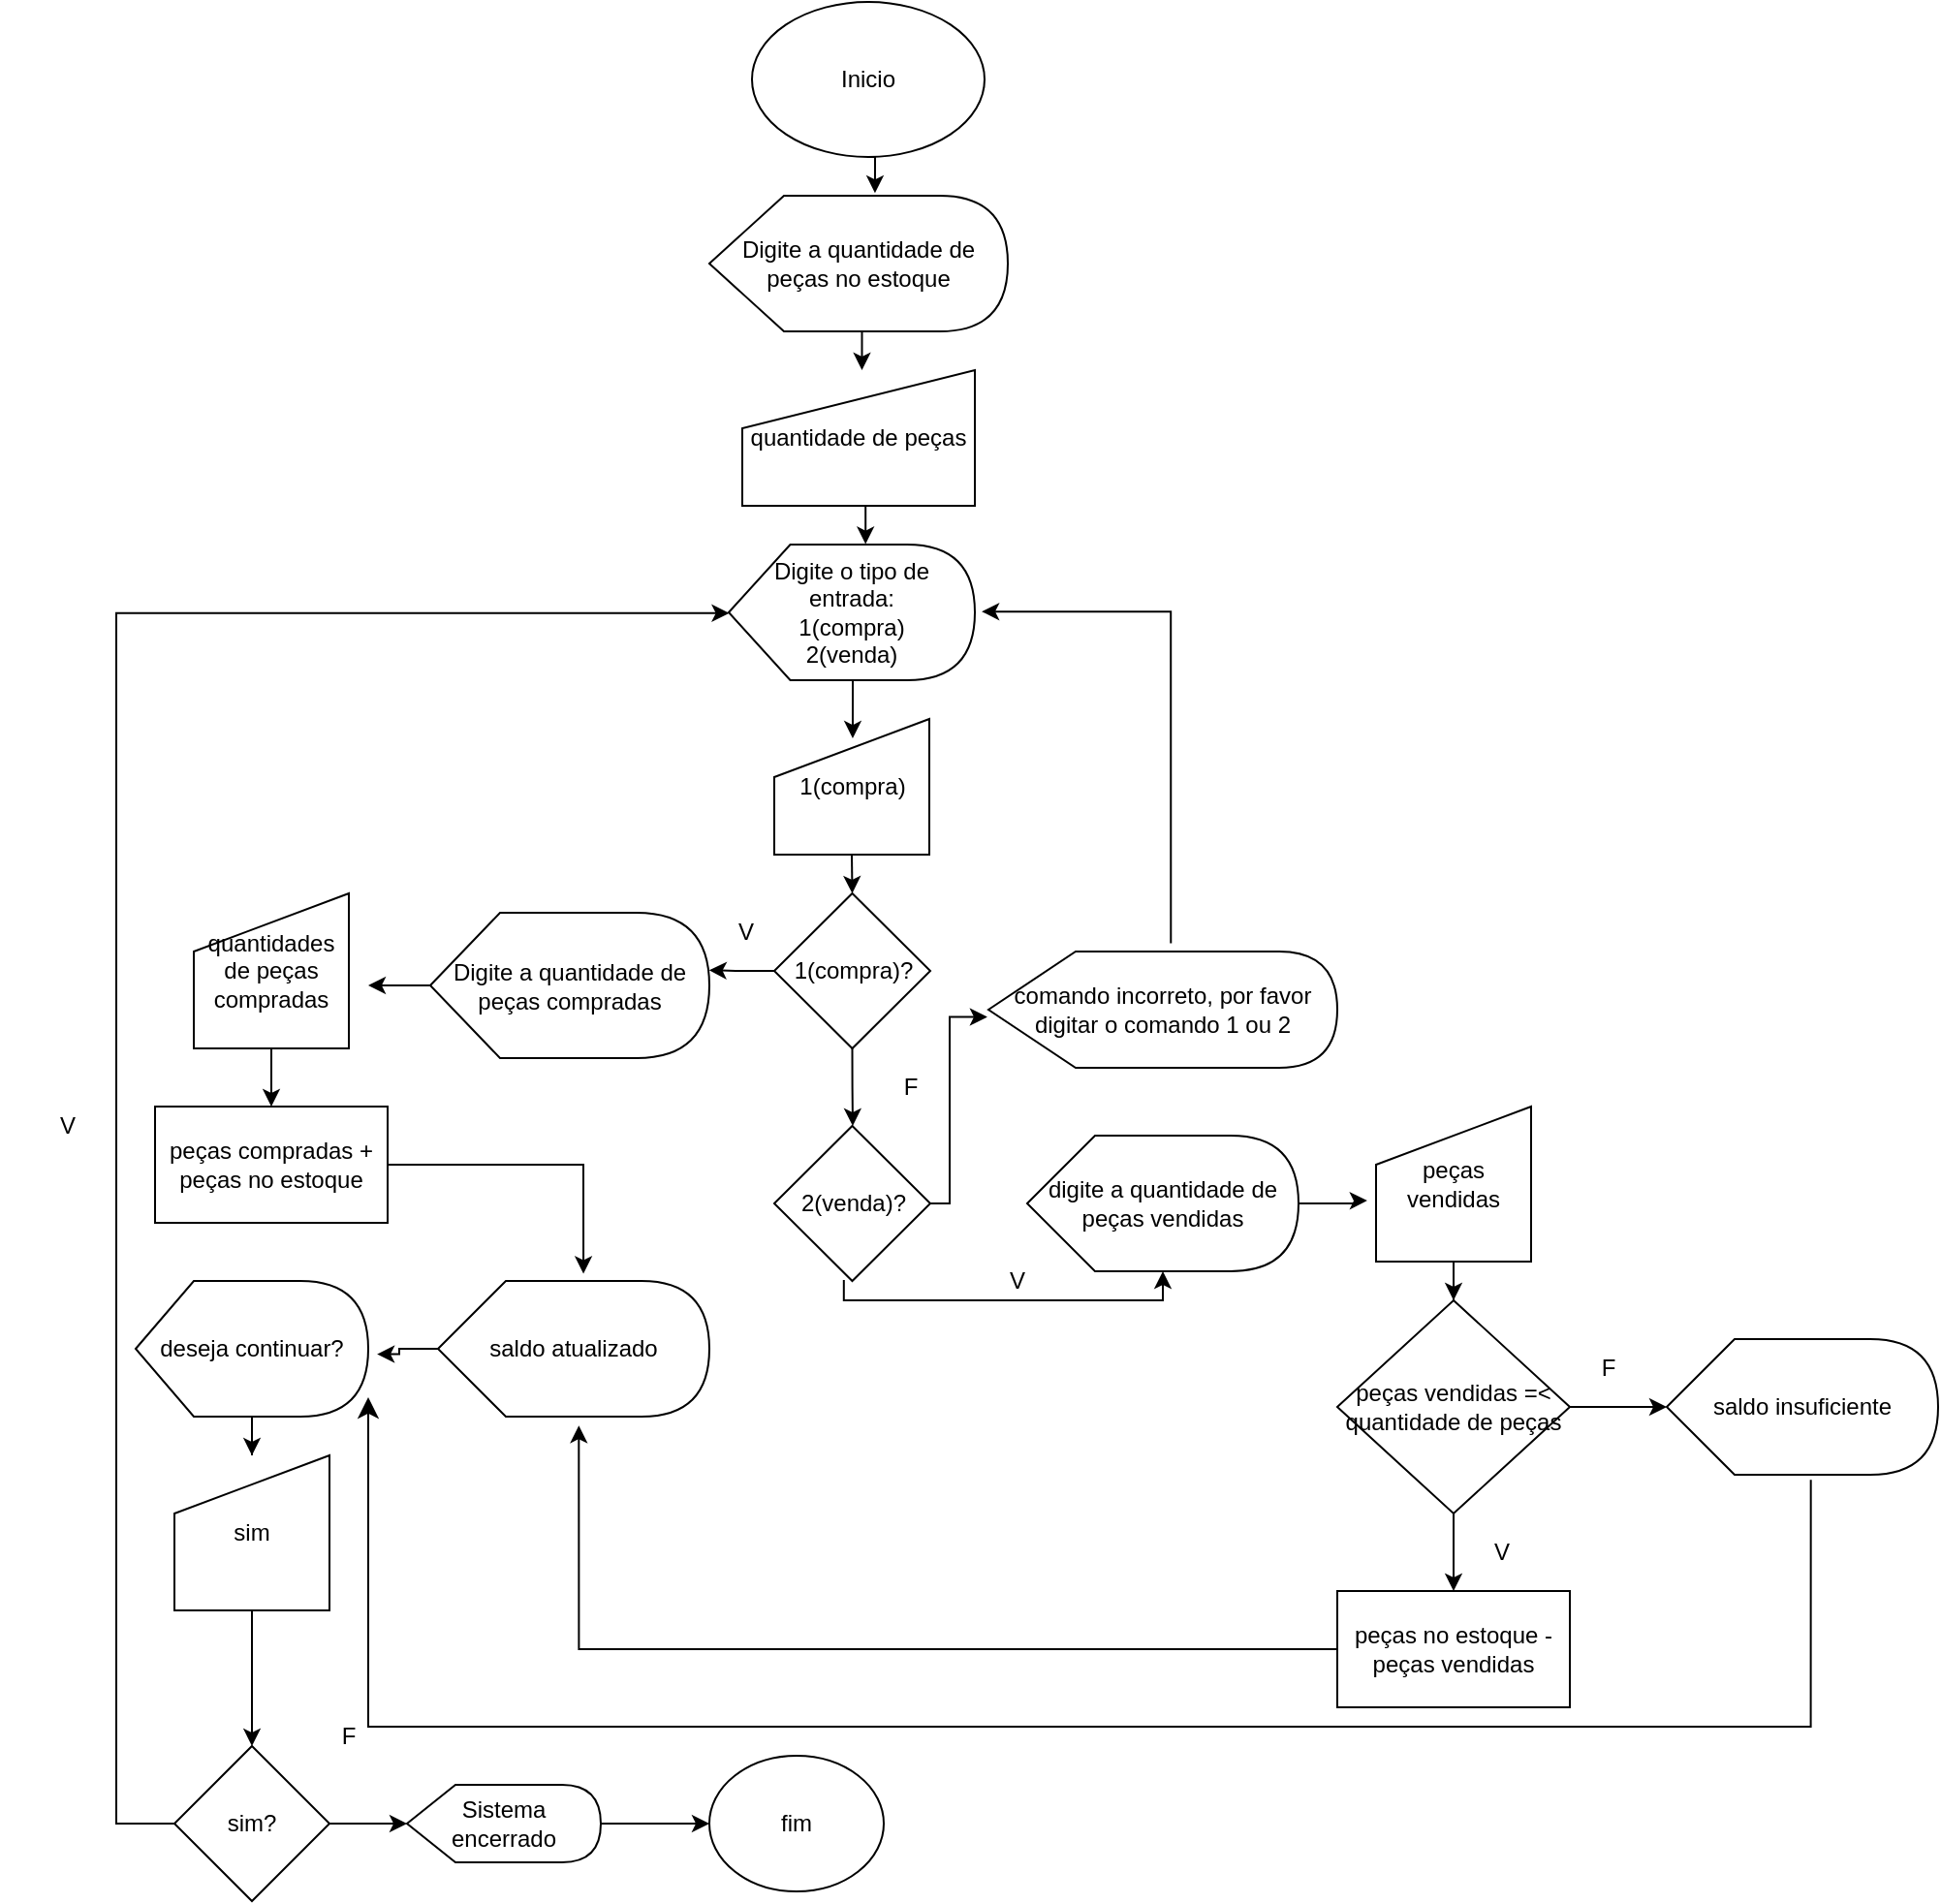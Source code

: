 <mxfile version="20.8.16" type="github">
  <diagram name="Página-1" id="wvH_P-P4TzBrVB2-oo8y">
    <mxGraphModel dx="2212" dy="581" grid="1" gridSize="10" guides="1" tooltips="1" connect="0" arrows="0" fold="1" page="1" pageScale="1" pageWidth="1169" pageHeight="827" math="0" shadow="0">
      <root>
        <mxCell id="0" />
        <mxCell id="1" parent="0" />
        <mxCell id="386gdVGjMm8WBMpWOrVL-5" style="edgeStyle=orthogonalEdgeStyle;rounded=0;orthogonalLoop=1;jettySize=auto;html=1;exitX=0.5;exitY=1;exitDx=0;exitDy=0;entryX=0.555;entryY=-0.02;entryDx=0;entryDy=0;entryPerimeter=0;" edge="1" parent="1" source="386gdVGjMm8WBMpWOrVL-1" target="386gdVGjMm8WBMpWOrVL-2">
          <mxGeometry relative="1" as="geometry" />
        </mxCell>
        <mxCell id="386gdVGjMm8WBMpWOrVL-1" value="Inicio" style="ellipse;whiteSpace=wrap;html=1;" vertex="1" parent="1">
          <mxGeometry x="348" y="40" width="120" height="80" as="geometry" />
        </mxCell>
        <mxCell id="386gdVGjMm8WBMpWOrVL-12" style="edgeStyle=orthogonalEdgeStyle;rounded=0;orthogonalLoop=1;jettySize=auto;html=1;exitX=0;exitY=0;exitDx=78.75;exitDy=70;exitPerimeter=0;" edge="1" parent="1" source="386gdVGjMm8WBMpWOrVL-2" target="386gdVGjMm8WBMpWOrVL-11">
          <mxGeometry relative="1" as="geometry">
            <Array as="points">
              <mxPoint x="405" y="250" />
              <mxPoint x="403" y="250" />
            </Array>
          </mxGeometry>
        </mxCell>
        <mxCell id="386gdVGjMm8WBMpWOrVL-2" value="Digite a quantidade de peças no estoque" style="shape=display;whiteSpace=wrap;html=1;size=0.25;" vertex="1" parent="1">
          <mxGeometry x="326" y="140" width="154" height="70" as="geometry" />
        </mxCell>
        <mxCell id="386gdVGjMm8WBMpWOrVL-24" style="edgeStyle=orthogonalEdgeStyle;rounded=0;orthogonalLoop=1;jettySize=auto;html=1;exitX=0;exitY=0;exitDx=61.875;exitDy=70;exitPerimeter=0;entryX=0.506;entryY=0.143;entryDx=0;entryDy=0;entryPerimeter=0;" edge="1" parent="1" source="386gdVGjMm8WBMpWOrVL-9" target="386gdVGjMm8WBMpWOrVL-14">
          <mxGeometry relative="1" as="geometry" />
        </mxCell>
        <mxCell id="386gdVGjMm8WBMpWOrVL-9" value="Digite o tipo de entrada:&lt;br&gt;1(compra)&lt;br&gt;2(venda)" style="shape=display;whiteSpace=wrap;html=1;" vertex="1" parent="1">
          <mxGeometry x="336" y="320" width="127" height="70" as="geometry" />
        </mxCell>
        <mxCell id="386gdVGjMm8WBMpWOrVL-19" style="edgeStyle=orthogonalEdgeStyle;rounded=0;orthogonalLoop=1;jettySize=auto;html=1;exitX=0.5;exitY=1;exitDx=0;exitDy=0;entryX=0.556;entryY=-0.003;entryDx=0;entryDy=0;entryPerimeter=0;" edge="1" parent="1" source="386gdVGjMm8WBMpWOrVL-11" target="386gdVGjMm8WBMpWOrVL-9">
          <mxGeometry relative="1" as="geometry" />
        </mxCell>
        <mxCell id="386gdVGjMm8WBMpWOrVL-11" value="quantidade de peças" style="shape=manualInput;whiteSpace=wrap;html=1;" vertex="1" parent="1">
          <mxGeometry x="343" y="230" width="120" height="70" as="geometry" />
        </mxCell>
        <mxCell id="386gdVGjMm8WBMpWOrVL-25" style="edgeStyle=orthogonalEdgeStyle;rounded=0;orthogonalLoop=1;jettySize=auto;html=1;exitX=0.5;exitY=1;exitDx=0;exitDy=0;entryX=0.5;entryY=0;entryDx=0;entryDy=0;" edge="1" parent="1" source="386gdVGjMm8WBMpWOrVL-14" target="386gdVGjMm8WBMpWOrVL-20">
          <mxGeometry relative="1" as="geometry" />
        </mxCell>
        <mxCell id="386gdVGjMm8WBMpWOrVL-14" value="1(compra)" style="shape=manualInput;whiteSpace=wrap;html=1;" vertex="1" parent="1">
          <mxGeometry x="359.5" y="410" width="80" height="70" as="geometry" />
        </mxCell>
        <mxCell id="386gdVGjMm8WBMpWOrVL-29" style="edgeStyle=orthogonalEdgeStyle;rounded=0;orthogonalLoop=1;jettySize=auto;html=1;entryX=0.999;entryY=0.395;entryDx=0;entryDy=0;entryPerimeter=0;" edge="1" parent="1" source="386gdVGjMm8WBMpWOrVL-20" target="386gdVGjMm8WBMpWOrVL-28">
          <mxGeometry relative="1" as="geometry" />
        </mxCell>
        <mxCell id="386gdVGjMm8WBMpWOrVL-37" style="edgeStyle=orthogonalEdgeStyle;rounded=0;orthogonalLoop=1;jettySize=auto;html=1;exitX=0.5;exitY=1;exitDx=0;exitDy=0;" edge="1" parent="1" source="386gdVGjMm8WBMpWOrVL-20">
          <mxGeometry relative="1" as="geometry">
            <mxPoint x="400" y="620" as="targetPoint" />
          </mxGeometry>
        </mxCell>
        <mxCell id="386gdVGjMm8WBMpWOrVL-20" value="1(compra)?" style="rhombus;whiteSpace=wrap;html=1;" vertex="1" parent="1">
          <mxGeometry x="359.5" y="500" width="80.5" height="80" as="geometry" />
        </mxCell>
        <mxCell id="386gdVGjMm8WBMpWOrVL-30" style="edgeStyle=orthogonalEdgeStyle;rounded=0;orthogonalLoop=1;jettySize=auto;html=1;exitX=0;exitY=0.5;exitDx=0;exitDy=0;exitPerimeter=0;" edge="1" parent="1" source="386gdVGjMm8WBMpWOrVL-28">
          <mxGeometry relative="1" as="geometry">
            <mxPoint x="150" y="548" as="targetPoint" />
          </mxGeometry>
        </mxCell>
        <mxCell id="386gdVGjMm8WBMpWOrVL-28" value="Digite a quantidade de peças compradas" style="shape=display;whiteSpace=wrap;html=1;" vertex="1" parent="1">
          <mxGeometry x="182" y="510" width="144" height="75" as="geometry" />
        </mxCell>
        <mxCell id="386gdVGjMm8WBMpWOrVL-33" style="edgeStyle=orthogonalEdgeStyle;rounded=0;orthogonalLoop=1;jettySize=auto;html=1;exitX=0.5;exitY=1;exitDx=0;exitDy=0;" edge="1" parent="1" source="386gdVGjMm8WBMpWOrVL-31" target="386gdVGjMm8WBMpWOrVL-32">
          <mxGeometry relative="1" as="geometry" />
        </mxCell>
        <mxCell id="386gdVGjMm8WBMpWOrVL-31" value="quantidades de peças compradas" style="shape=manualInput;whiteSpace=wrap;html=1;" vertex="1" parent="1">
          <mxGeometry x="60" y="500" width="80" height="80" as="geometry" />
        </mxCell>
        <mxCell id="386gdVGjMm8WBMpWOrVL-59" style="edgeStyle=orthogonalEdgeStyle;rounded=0;orthogonalLoop=1;jettySize=auto;html=1;entryX=0.536;entryY=-0.054;entryDx=0;entryDy=0;entryPerimeter=0;" edge="1" parent="1" source="386gdVGjMm8WBMpWOrVL-32" target="386gdVGjMm8WBMpWOrVL-52">
          <mxGeometry relative="1" as="geometry" />
        </mxCell>
        <mxCell id="386gdVGjMm8WBMpWOrVL-32" value="peças compradas + peças no estoque" style="whiteSpace=wrap;html=1;" vertex="1" parent="1">
          <mxGeometry x="40" y="610" width="120" height="60" as="geometry" />
        </mxCell>
        <mxCell id="386gdVGjMm8WBMpWOrVL-35" value="V" style="text;strokeColor=none;align=center;fillColor=none;html=1;verticalAlign=middle;whiteSpace=wrap;rounded=0;" vertex="1" parent="1">
          <mxGeometry x="310" y="500" width="70" height="40" as="geometry" />
        </mxCell>
        <mxCell id="386gdVGjMm8WBMpWOrVL-40" style="edgeStyle=orthogonalEdgeStyle;rounded=0;orthogonalLoop=1;jettySize=auto;html=1;exitX=0.446;exitY=0.993;exitDx=0;exitDy=0;exitPerimeter=0;" edge="1" parent="1" source="386gdVGjMm8WBMpWOrVL-38" target="386gdVGjMm8WBMpWOrVL-39">
          <mxGeometry relative="1" as="geometry">
            <Array as="points">
              <mxPoint x="395" y="710" />
              <mxPoint x="560" y="710" />
            </Array>
          </mxGeometry>
        </mxCell>
        <mxCell id="386gdVGjMm8WBMpWOrVL-80" value="" style="edgeStyle=orthogonalEdgeStyle;rounded=0;orthogonalLoop=1;jettySize=auto;html=1;entryX=-0.003;entryY=0.563;entryDx=0;entryDy=0;entryPerimeter=0;" edge="1" parent="1" source="386gdVGjMm8WBMpWOrVL-38" target="386gdVGjMm8WBMpWOrVL-79">
          <mxGeometry relative="1" as="geometry">
            <Array as="points">
              <mxPoint x="450" y="660" />
              <mxPoint x="450" y="564" />
            </Array>
          </mxGeometry>
        </mxCell>
        <mxCell id="386gdVGjMm8WBMpWOrVL-38" value="2(venda)?" style="rhombus;whiteSpace=wrap;html=1;" vertex="1" parent="1">
          <mxGeometry x="359.5" y="620" width="80.5" height="80" as="geometry" />
        </mxCell>
        <mxCell id="386gdVGjMm8WBMpWOrVL-43" style="edgeStyle=orthogonalEdgeStyle;rounded=0;orthogonalLoop=1;jettySize=auto;html=1;exitX=1;exitY=0.5;exitDx=0;exitDy=0;exitPerimeter=0;entryX=-0.057;entryY=0.607;entryDx=0;entryDy=0;entryPerimeter=0;" edge="1" parent="1" source="386gdVGjMm8WBMpWOrVL-39" target="386gdVGjMm8WBMpWOrVL-42">
          <mxGeometry relative="1" as="geometry">
            <Array as="points">
              <mxPoint x="660" y="660" />
              <mxPoint x="660" y="659" />
            </Array>
          </mxGeometry>
        </mxCell>
        <mxCell id="386gdVGjMm8WBMpWOrVL-39" value="digite a quantidade de peças vendidas" style="shape=display;whiteSpace=wrap;html=1;" vertex="1" parent="1">
          <mxGeometry x="490" y="625" width="140" height="70" as="geometry" />
        </mxCell>
        <mxCell id="386gdVGjMm8WBMpWOrVL-47" value="" style="edgeStyle=orthogonalEdgeStyle;rounded=0;orthogonalLoop=1;jettySize=auto;html=1;" edge="1" parent="1" source="386gdVGjMm8WBMpWOrVL-42" target="386gdVGjMm8WBMpWOrVL-46">
          <mxGeometry relative="1" as="geometry" />
        </mxCell>
        <mxCell id="386gdVGjMm8WBMpWOrVL-42" value="peças vendidas" style="shape=manualInput;whiteSpace=wrap;html=1;direction=east;" vertex="1" parent="1">
          <mxGeometry x="670" y="610" width="80" height="80" as="geometry" />
        </mxCell>
        <mxCell id="386gdVGjMm8WBMpWOrVL-49" value="" style="edgeStyle=orthogonalEdgeStyle;rounded=0;orthogonalLoop=1;jettySize=auto;html=1;" edge="1" parent="1" source="386gdVGjMm8WBMpWOrVL-46" target="386gdVGjMm8WBMpWOrVL-48">
          <mxGeometry relative="1" as="geometry" />
        </mxCell>
        <mxCell id="386gdVGjMm8WBMpWOrVL-54" value="" style="edgeStyle=orthogonalEdgeStyle;rounded=0;orthogonalLoop=1;jettySize=auto;html=1;" edge="1" parent="1" source="386gdVGjMm8WBMpWOrVL-46" target="386gdVGjMm8WBMpWOrVL-53">
          <mxGeometry relative="1" as="geometry" />
        </mxCell>
        <mxCell id="386gdVGjMm8WBMpWOrVL-46" value="peças vendidas =&amp;lt; quantidade de peças" style="rhombus;whiteSpace=wrap;html=1;" vertex="1" parent="1">
          <mxGeometry x="650" y="710" width="120" height="110" as="geometry" />
        </mxCell>
        <mxCell id="386gdVGjMm8WBMpWOrVL-58" style="edgeStyle=orthogonalEdgeStyle;rounded=0;orthogonalLoop=1;jettySize=auto;html=1;entryX=0.519;entryY=1.066;entryDx=0;entryDy=0;entryPerimeter=0;" edge="1" parent="1" source="386gdVGjMm8WBMpWOrVL-48" target="386gdVGjMm8WBMpWOrVL-52">
          <mxGeometry relative="1" as="geometry">
            <mxPoint x="330" y="830" as="targetPoint" />
          </mxGeometry>
        </mxCell>
        <mxCell id="386gdVGjMm8WBMpWOrVL-48" value="peças no estoque - peças vendidas" style="whiteSpace=wrap;html=1;" vertex="1" parent="1">
          <mxGeometry x="650" y="860" width="120" height="60" as="geometry" />
        </mxCell>
        <mxCell id="386gdVGjMm8WBMpWOrVL-50" value="F" style="text;strokeColor=none;align=center;fillColor=none;html=1;verticalAlign=middle;whiteSpace=wrap;rounded=0;" vertex="1" parent="1">
          <mxGeometry x="400" y="585" width="60" height="30" as="geometry" />
        </mxCell>
        <mxCell id="386gdVGjMm8WBMpWOrVL-51" value="V" style="text;strokeColor=none;align=center;fillColor=none;html=1;verticalAlign=middle;whiteSpace=wrap;rounded=0;" vertex="1" parent="1">
          <mxGeometry x="700" y="820" width="70" height="40" as="geometry" />
        </mxCell>
        <mxCell id="386gdVGjMm8WBMpWOrVL-62" style="edgeStyle=orthogonalEdgeStyle;rounded=0;orthogonalLoop=1;jettySize=auto;html=1;entryX=1.038;entryY=0.54;entryDx=0;entryDy=0;entryPerimeter=0;" edge="1" parent="1" source="386gdVGjMm8WBMpWOrVL-52" target="386gdVGjMm8WBMpWOrVL-61">
          <mxGeometry relative="1" as="geometry">
            <mxPoint x="160" y="735" as="targetPoint" />
          </mxGeometry>
        </mxCell>
        <mxCell id="386gdVGjMm8WBMpWOrVL-52" value="saldo atualizado" style="shape=display;whiteSpace=wrap;html=1;" vertex="1" parent="1">
          <mxGeometry x="186" y="700" width="140" height="70" as="geometry" />
        </mxCell>
        <mxCell id="386gdVGjMm8WBMpWOrVL-53" value="saldo insuficiente" style="shape=display;whiteSpace=wrap;html=1;" vertex="1" parent="1">
          <mxGeometry x="820" y="730" width="140" height="70" as="geometry" />
        </mxCell>
        <mxCell id="386gdVGjMm8WBMpWOrVL-56" value="F" style="text;strokeColor=none;align=center;fillColor=none;html=1;verticalAlign=middle;whiteSpace=wrap;rounded=0;" vertex="1" parent="1">
          <mxGeometry x="760" y="730" width="60" height="30" as="geometry" />
        </mxCell>
        <mxCell id="386gdVGjMm8WBMpWOrVL-67" value="" style="edgeStyle=orthogonalEdgeStyle;rounded=0;orthogonalLoop=1;jettySize=auto;html=1;" edge="1" parent="1" source="386gdVGjMm8WBMpWOrVL-61" target="386gdVGjMm8WBMpWOrVL-66">
          <mxGeometry relative="1" as="geometry" />
        </mxCell>
        <mxCell id="386gdVGjMm8WBMpWOrVL-61" value="deseja continuar?" style="shape=display;whiteSpace=wrap;html=1;" vertex="1" parent="1">
          <mxGeometry x="30" y="700" width="120" height="70" as="geometry" />
        </mxCell>
        <mxCell id="386gdVGjMm8WBMpWOrVL-69" value="" style="edgeStyle=orthogonalEdgeStyle;rounded=0;orthogonalLoop=1;jettySize=auto;html=1;" edge="1" parent="1" source="386gdVGjMm8WBMpWOrVL-66" target="386gdVGjMm8WBMpWOrVL-68">
          <mxGeometry relative="1" as="geometry" />
        </mxCell>
        <mxCell id="386gdVGjMm8WBMpWOrVL-66" value="sim" style="shape=manualInput;whiteSpace=wrap;html=1;" vertex="1" parent="1">
          <mxGeometry x="50" y="790" width="80" height="80" as="geometry" />
        </mxCell>
        <mxCell id="386gdVGjMm8WBMpWOrVL-71" style="edgeStyle=orthogonalEdgeStyle;rounded=0;orthogonalLoop=1;jettySize=auto;html=1;entryX=0.002;entryY=0.506;entryDx=0;entryDy=0;entryPerimeter=0;" edge="1" parent="1" source="386gdVGjMm8WBMpWOrVL-68" target="386gdVGjMm8WBMpWOrVL-9">
          <mxGeometry relative="1" as="geometry">
            <Array as="points">
              <mxPoint x="20" y="980" />
              <mxPoint x="20" y="355" />
            </Array>
          </mxGeometry>
        </mxCell>
        <mxCell id="386gdVGjMm8WBMpWOrVL-75" value="" style="edgeStyle=orthogonalEdgeStyle;rounded=0;orthogonalLoop=1;jettySize=auto;html=1;" edge="1" parent="1" source="386gdVGjMm8WBMpWOrVL-68" target="386gdVGjMm8WBMpWOrVL-74">
          <mxGeometry relative="1" as="geometry" />
        </mxCell>
        <mxCell id="386gdVGjMm8WBMpWOrVL-68" value="sim?" style="rhombus;whiteSpace=wrap;html=1;" vertex="1" parent="1">
          <mxGeometry x="50" y="940" width="80" height="80" as="geometry" />
        </mxCell>
        <mxCell id="386gdVGjMm8WBMpWOrVL-77" value="" style="edgeStyle=orthogonalEdgeStyle;rounded=0;orthogonalLoop=1;jettySize=auto;html=1;" edge="1" parent="1" source="386gdVGjMm8WBMpWOrVL-74" target="386gdVGjMm8WBMpWOrVL-76">
          <mxGeometry relative="1" as="geometry" />
        </mxCell>
        <mxCell id="386gdVGjMm8WBMpWOrVL-74" value="Sistema encerrado" style="shape=display;whiteSpace=wrap;html=1;" vertex="1" parent="1">
          <mxGeometry x="170" y="960" width="100" height="40" as="geometry" />
        </mxCell>
        <mxCell id="386gdVGjMm8WBMpWOrVL-76" value="fim" style="ellipse;whiteSpace=wrap;html=1;" vertex="1" parent="1">
          <mxGeometry x="326" y="945" width="90" height="70" as="geometry" />
        </mxCell>
        <mxCell id="386gdVGjMm8WBMpWOrVL-81" style="edgeStyle=orthogonalEdgeStyle;rounded=0;orthogonalLoop=1;jettySize=auto;html=1;entryX=1.028;entryY=0.494;entryDx=0;entryDy=0;entryPerimeter=0;exitX=0.523;exitY=-0.07;exitDx=0;exitDy=0;exitPerimeter=0;" edge="1" parent="1" source="386gdVGjMm8WBMpWOrVL-79" target="386gdVGjMm8WBMpWOrVL-9">
          <mxGeometry relative="1" as="geometry">
            <Array as="points">
              <mxPoint x="564" y="355" />
            </Array>
          </mxGeometry>
        </mxCell>
        <mxCell id="386gdVGjMm8WBMpWOrVL-79" value="comando incorreto, por favor digitar o comando 1 ou 2" style="shape=display;whiteSpace=wrap;html=1;" vertex="1" parent="1">
          <mxGeometry x="470" y="530" width="180" height="60" as="geometry" />
        </mxCell>
        <mxCell id="386gdVGjMm8WBMpWOrVL-85" value="V" style="text;strokeColor=none;align=center;fillColor=none;html=1;verticalAlign=middle;whiteSpace=wrap;rounded=0;" vertex="1" parent="1">
          <mxGeometry x="450" y="680" width="70" height="40" as="geometry" />
        </mxCell>
        <mxCell id="386gdVGjMm8WBMpWOrVL-86" value="V" style="text;strokeColor=none;align=center;fillColor=none;html=1;verticalAlign=middle;whiteSpace=wrap;rounded=0;" vertex="1" parent="1">
          <mxGeometry x="-40" y="600" width="70" height="40" as="geometry" />
        </mxCell>
        <mxCell id="386gdVGjMm8WBMpWOrVL-87" value="F" style="text;strokeColor=none;align=center;fillColor=none;html=1;verticalAlign=middle;whiteSpace=wrap;rounded=0;" vertex="1" parent="1">
          <mxGeometry x="110" y="920" width="60" height="30" as="geometry" />
        </mxCell>
        <mxCell id="386gdVGjMm8WBMpWOrVL-90" value="" style="edgeStyle=segmentEdgeStyle;endArrow=classic;html=1;curved=0;rounded=0;endSize=8;startSize=8;sourcePerimeterSpacing=0;targetPerimeterSpacing=0;exitX=0.531;exitY=1.037;exitDx=0;exitDy=0;exitPerimeter=0;entryX=1;entryY=0.857;entryDx=0;entryDy=0;entryPerimeter=0;" edge="1" parent="1" source="386gdVGjMm8WBMpWOrVL-53" target="386gdVGjMm8WBMpWOrVL-61">
          <mxGeometry width="100" relative="1" as="geometry">
            <mxPoint x="870" y="880" as="sourcePoint" />
            <mxPoint x="970" y="920" as="targetPoint" />
            <Array as="points">
              <mxPoint x="894" y="930" />
              <mxPoint x="150" y="930" />
            </Array>
          </mxGeometry>
        </mxCell>
      </root>
    </mxGraphModel>
  </diagram>
</mxfile>
